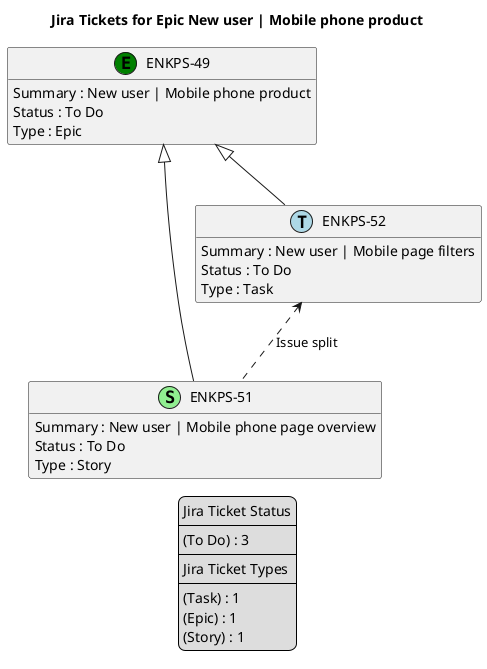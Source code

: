 @startuml
'https://plantuml.com/class-diagram

' GENERATE CLASS DIAGRAM ===========
' Generated at    : Tue May 14 15:57:50 CEST 2024

title Jira Tickets for Epic New user | Mobile phone product
hide empty members

legend
Jira Ticket Status
----
(To Do) : 3
----
Jira Ticket Types
----
(Task) : 1
(Epic) : 1
(Story) : 1
end legend


' Tickets =======
class "ENKPS-51" << (S,lightgreen) >> {
  Summary : New user | Mobile phone page overview 
  Status : To Do
  Type : Story
}

class "ENKPS-52" << (T,lightblue) >> {
  Summary : New user | Mobile page filters 
  Status : To Do
  Type : Task
}

class "ENKPS-49" << (E,green) >> {
  Summary : New user | Mobile phone product
  Status : To Do
  Type : Epic
}



' Links =======

' Parents =======
"ENKPS-49" <|-- "ENKPS-51"
"ENKPS-49" <|-- "ENKPS-52"

"ENKPS-52" <.. "ENKPS-51" : Issue split



@enduml

